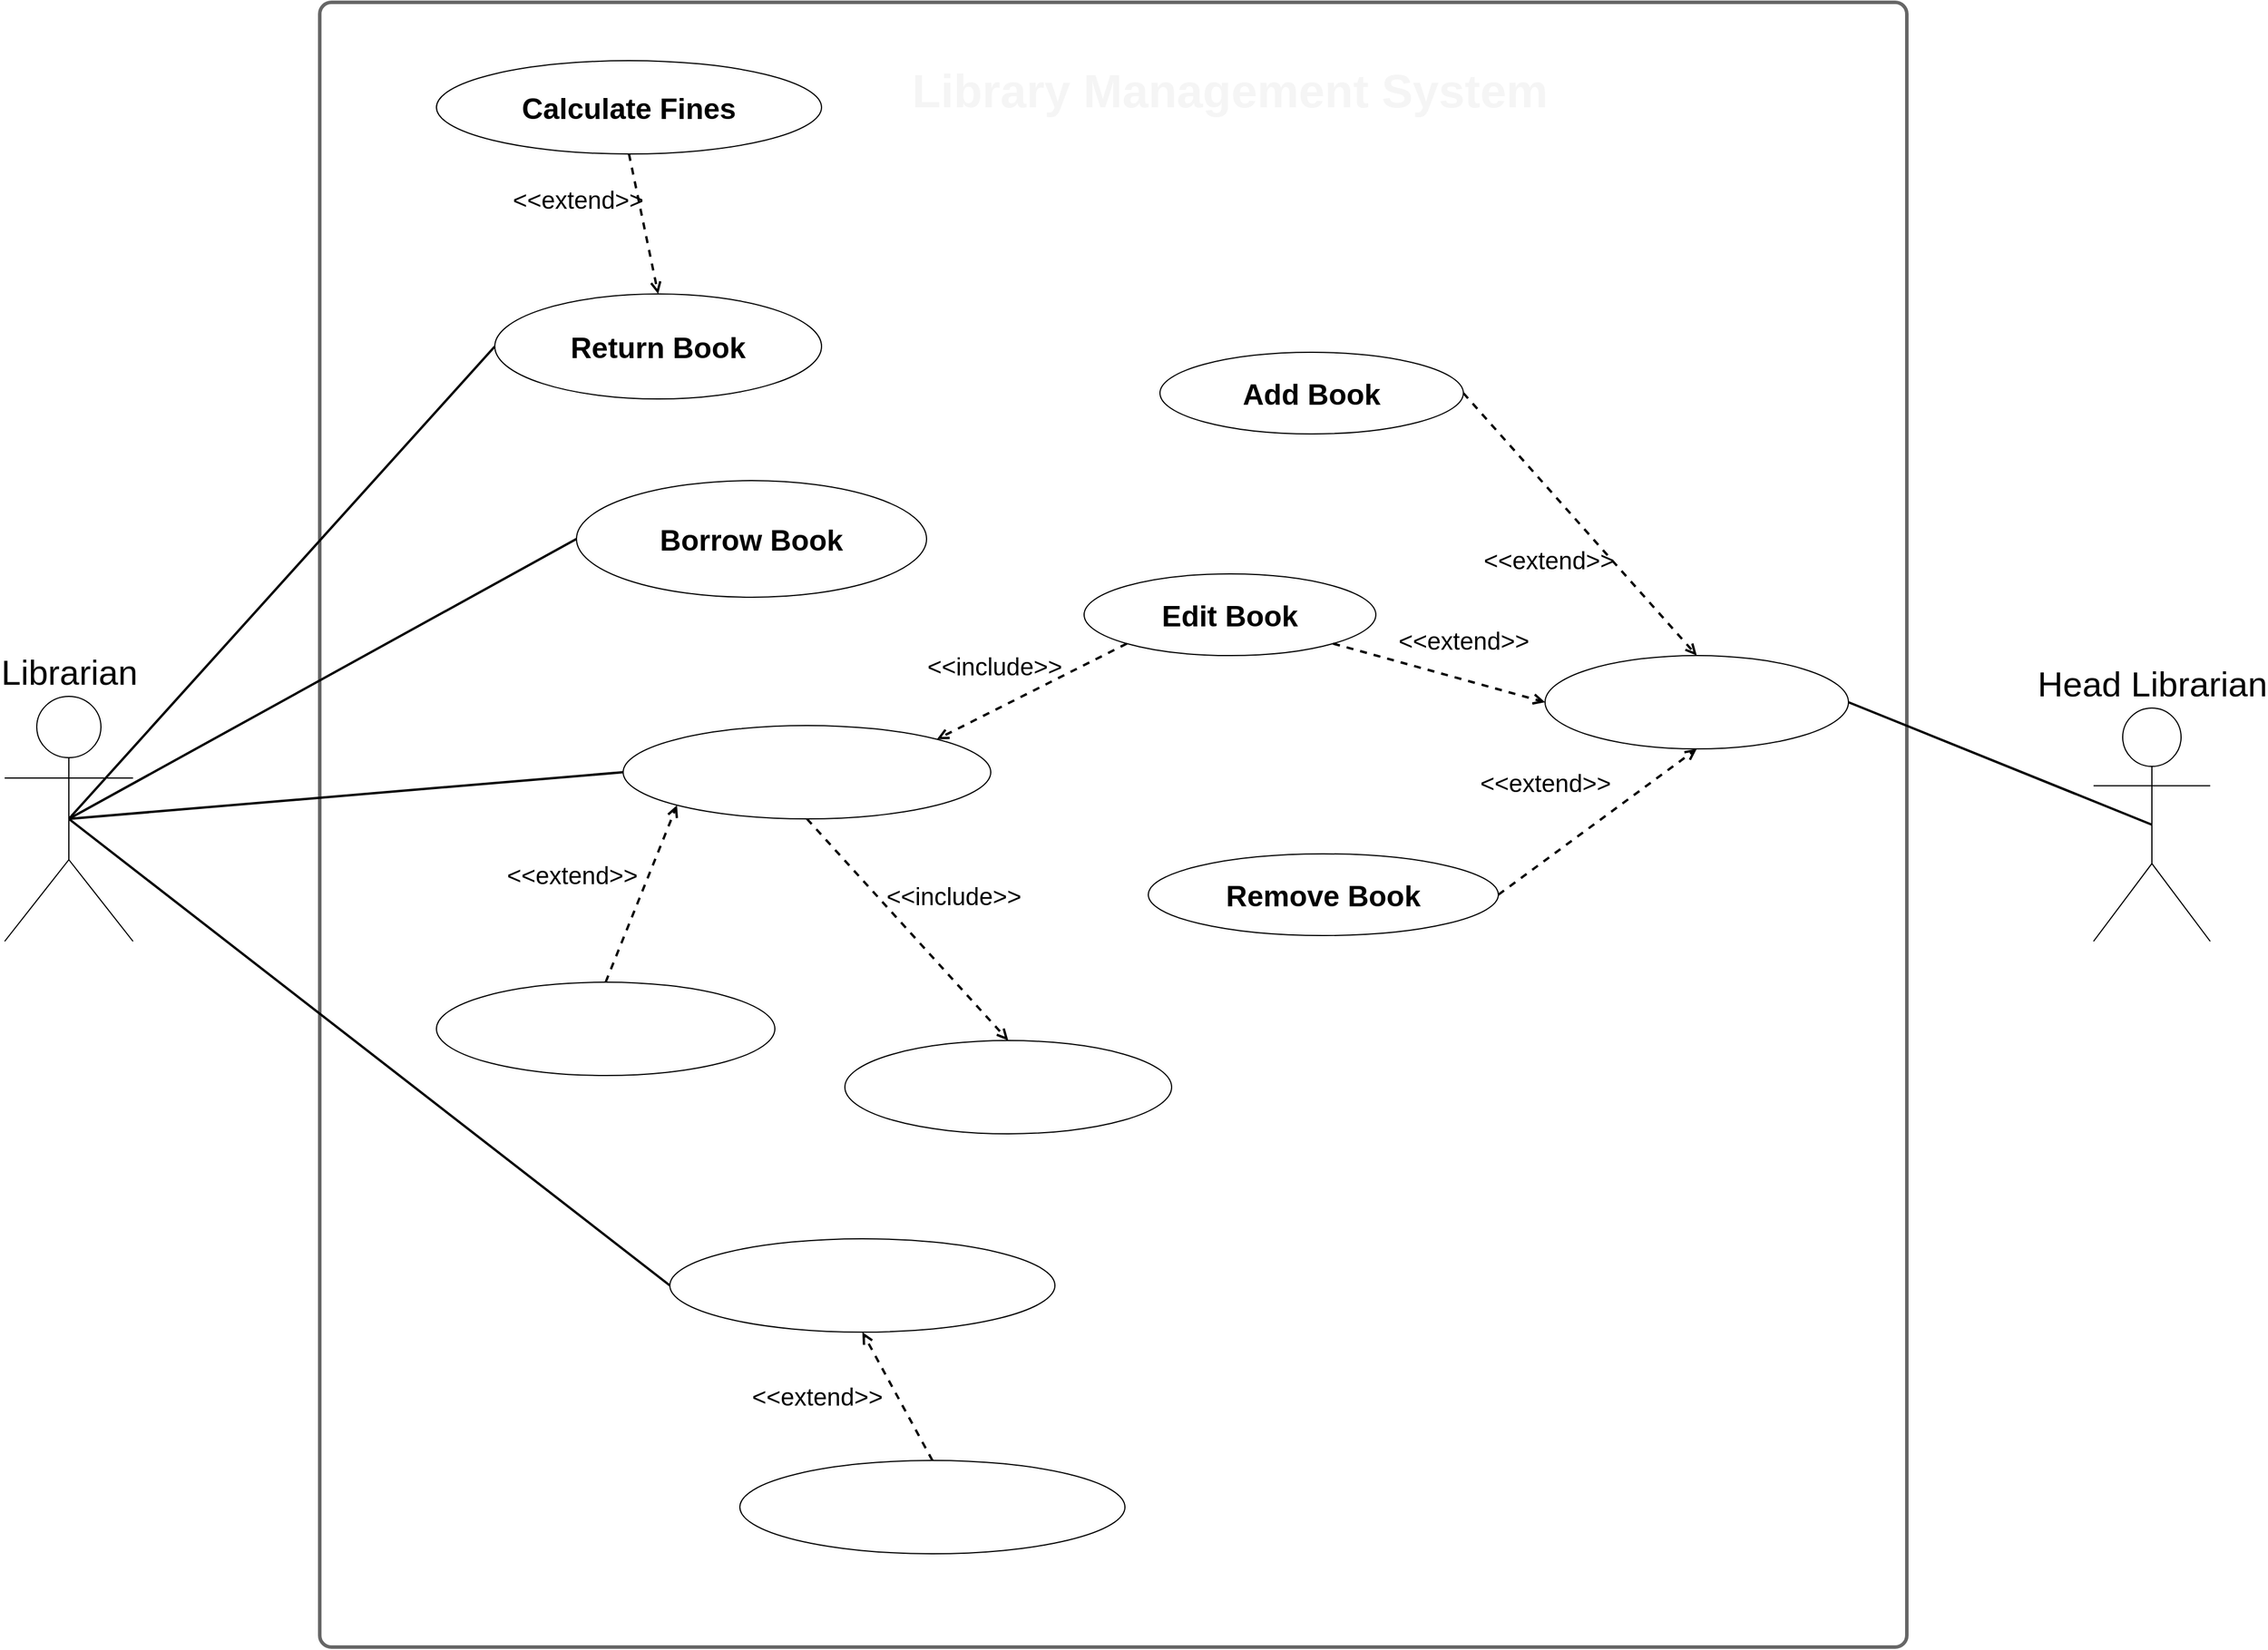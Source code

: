 <mxfile>
    <diagram id="YpAD6TKje53Sr4CiJCvB" name="Page-1">
        <mxGraphModel dx="1280" dy="1018" grid="1" gridSize="10" guides="1" tooltips="1" connect="1" arrows="1" fold="1" page="1" pageScale="1" pageWidth="5000" pageHeight="5000" background="none" math="0" shadow="0">
            <root>
                <mxCell id="0"/>
                <mxCell id="1" parent="0"/>
                <mxCell id="2" value="&lt;font style=&quot;font-size: 30px;&quot;&gt;Librarian&lt;/font&gt;" style="shape=umlActor;verticalLabelPosition=top;verticalAlign=bottom;html=1;fontSize=17;labelPosition=center;align=center;" parent="1" vertex="1">
                    <mxGeometry x="1840" y="2005" width="110" height="210" as="geometry"/>
                </mxCell>
                <mxCell id="4" value="&lt;font style=&quot;font-size: 30px;&quot;&gt;Head Librarian&lt;/font&gt;" style="shape=umlActor;verticalLabelPosition=top;verticalAlign=bottom;html=1;fontSize=15;labelPosition=center;align=center;" parent="1" vertex="1">
                    <mxGeometry x="3630" y="2015" width="100" height="200" as="geometry"/>
                </mxCell>
                <object placeholders="1" c4Name="Library Management System" label="&lt;font style=&quot;font-size: 16px&quot;&gt;&lt;b&gt;&lt;div style=&quot;text-align: left&quot;&gt;%c4Name%&lt;/div&gt;&lt;/b&gt;&lt;/font&gt;&lt;div style=&quot;text-align: left&quot;&gt;[%c4Application%]&lt;/div&gt;" id="5">
                    <mxCell style="rounded=1;fontSize=11;whiteSpace=wrap;html=1;arcSize=20;fillColor=none;strokeColor=#666666;fontColor=#F5F5F5;labelBackgroundColor=none;align=center;verticalAlign=bottom;labelBorderColor=none;spacingTop=0;spacing=10;metaEdit=1;rotatable=0;perimeter=rectanglePerimeter;labelPadding=0;allowArrows=0;connectable=0;expand=0;recursiveResize=0;editable=1;pointerEvents=0;absoluteArcSize=1;points=[[0.25,0,0],[0.5,0,0],[0.75,0,0],[1,0.25,0],[1,0.5,0],[1,0.75,0],[0.75,1,0],[0.5,1,0],[0.25,1,0],[0,0.75,0],[0,0.5,0],[0,0.25,0]];strokeWidth=3;labelPosition=center;verticalLabelPosition=top;spacingBottom=-54;textOpacity=0;" parent="1" vertex="1">
                        <mxGeometry x="2110" y="1410" width="1360" height="1410" as="geometry"/>
                    </mxCell>
                </object>
                <mxCell id="6" value="Library Management System" style="text;strokeColor=none;align=center;fillColor=none;html=1;verticalAlign=middle;whiteSpace=wrap;rounded=0;strokeWidth=3;fontColor=#F5F5F5;fontSize=40;fontStyle=1" parent="1" vertex="1">
                    <mxGeometry x="2570" y="1430" width="640" height="110" as="geometry"/>
                </mxCell>
                <mxCell id="9" value="Add Book" style="ellipse;whiteSpace=wrap;html=1;fontStyle=1;fontSize=25;" parent="1" vertex="1">
                    <mxGeometry x="2830" y="1710" width="260" height="70" as="geometry"/>
                </mxCell>
                <mxCell id="10" value="Edit Book" style="ellipse;whiteSpace=wrap;html=1;fontStyle=1;fontSize=25;" parent="1" vertex="1">
                    <mxGeometry x="2765" y="1900" width="250" height="70" as="geometry"/>
                </mxCell>
                <mxCell id="13" value="Remove Book" style="ellipse;whiteSpace=wrap;html=1;fontStyle=1;fontSize=25;" parent="1" vertex="1">
                    <mxGeometry x="2820" y="2140" width="300" height="70" as="geometry"/>
                </mxCell>
                <mxCell id="21" value="&lt;font&gt;View Patron Detail&lt;/font&gt;" style="ellipse;whiteSpace=wrap;html=1;fontStyle=1;fontSize=25;fontColor=#FFFFFF;" parent="1" vertex="1">
                    <mxGeometry x="2410" y="2470" width="330" height="80" as="geometry"/>
                </mxCell>
                <mxCell id="24" value="&lt;font style=&quot;font-size: 25px;&quot;&gt;Browse Catalog&lt;/font&gt;" style="ellipse;whiteSpace=wrap;html=1;fontStyle=1;fontSize=18;fontColor=#FFFFFF;" parent="1" vertex="1">
                    <mxGeometry x="2370" y="2030" width="315" height="80" as="geometry"/>
                </mxCell>
                <mxCell id="27" value="&lt;font&gt;Filter Options&lt;/font&gt;" style="ellipse;whiteSpace=wrap;html=1;fontStyle=1;fontSize=25;fontColor=#FFFFFF;" parent="1" vertex="1">
                    <mxGeometry x="2560" y="2300" width="280" height="80" as="geometry"/>
                </mxCell>
                <mxCell id="30" value="&amp;lt;&amp;lt;include&amp;gt;&amp;gt;" style="html=1;verticalAlign=bottom;labelBackgroundColor=none;endArrow=open;endFill=0;dashed=1;fontSize=21;entryX=0.5;entryY=0;entryDx=0;entryDy=0;exitX=0.5;exitY=1;exitDx=0;exitDy=0;strokeWidth=2;" parent="1" source="24" target="27" edge="1">
                    <mxGeometry x="0.126" y="38" width="160" relative="1" as="geometry">
                        <mxPoint x="1550" y="2420" as="sourcePoint"/>
                        <mxPoint x="1670" y="2420" as="targetPoint"/>
                        <mxPoint as="offset"/>
                    </mxGeometry>
                </mxCell>
                <mxCell id="31" value="Borrow Book" style="ellipse;whiteSpace=wrap;html=1;fontStyle=1;fontSize=25;" parent="1" vertex="1">
                    <mxGeometry x="2330" y="1820" width="300" height="100" as="geometry"/>
                </mxCell>
                <mxCell id="32" value="Return Book" style="ellipse;whiteSpace=wrap;html=1;fontStyle=1;fontSize=25;" parent="1" vertex="1">
                    <mxGeometry x="2260" y="1660" width="280" height="90" as="geometry"/>
                </mxCell>
                <mxCell id="39" value="Calculate Fines" style="ellipse;whiteSpace=wrap;html=1;fontStyle=1;fontSize=25;" parent="1" vertex="1">
                    <mxGeometry x="2210" y="1460" width="330" height="80" as="geometry"/>
                </mxCell>
                <mxCell id="53" value="" style="endArrow=none;startArrow=none;endFill=0;startFill=0;endSize=8;html=1;verticalAlign=bottom;labelBackgroundColor=none;strokeWidth=2;fontSize=14;exitX=0.5;exitY=0.5;exitDx=0;exitDy=0;exitPerimeter=0;entryX=0;entryY=0.5;entryDx=0;entryDy=0;" parent="1" source="2" target="32" edge="1">
                    <mxGeometry width="160" relative="1" as="geometry">
                        <mxPoint x="1225" y="1860" as="sourcePoint"/>
                        <mxPoint x="1670" y="1645" as="targetPoint"/>
                    </mxGeometry>
                </mxCell>
                <mxCell id="54" value="" style="endArrow=none;startArrow=none;endFill=0;startFill=0;endSize=8;html=1;verticalAlign=bottom;labelBackgroundColor=none;strokeWidth=2;fontSize=14;exitX=0.5;exitY=0.5;exitDx=0;exitDy=0;exitPerimeter=0;entryX=0;entryY=0.5;entryDx=0;entryDy=0;" parent="1" source="2" target="31" edge="1">
                    <mxGeometry width="160" relative="1" as="geometry">
                        <mxPoint x="1235" y="1870" as="sourcePoint"/>
                        <mxPoint x="1680" y="1655" as="targetPoint"/>
                        <Array as="points"/>
                    </mxGeometry>
                </mxCell>
                <mxCell id="57" value="" style="endArrow=none;startArrow=none;endFill=0;startFill=0;endSize=8;html=1;verticalAlign=bottom;labelBackgroundColor=none;strokeWidth=2;fontSize=14;exitX=0.5;exitY=0.5;exitDx=0;exitDy=0;exitPerimeter=0;entryX=0;entryY=0.5;entryDx=0;entryDy=0;" parent="1" source="2" target="21" edge="1">
                    <mxGeometry width="160" relative="1" as="geometry">
                        <mxPoint x="1215" y="1850" as="sourcePoint"/>
                        <mxPoint x="1530" y="2360" as="targetPoint"/>
                    </mxGeometry>
                </mxCell>
                <mxCell id="58" value="" style="endArrow=none;startArrow=none;endFill=0;startFill=0;endSize=8;html=1;verticalAlign=bottom;labelBackgroundColor=none;strokeWidth=2;fontSize=14;exitX=0.5;exitY=0.5;exitDx=0;exitDy=0;exitPerimeter=0;entryX=0;entryY=0.5;entryDx=0;entryDy=0;" parent="1" source="2" target="24" edge="1">
                    <mxGeometry width="160" relative="1" as="geometry">
                        <mxPoint x="1225" y="1860" as="sourcePoint"/>
                        <mxPoint x="1540" y="2310" as="targetPoint"/>
                    </mxGeometry>
                </mxCell>
                <mxCell id="60" value="" style="endArrow=none;startArrow=none;endFill=0;startFill=0;endSize=8;html=1;verticalAlign=bottom;labelBackgroundColor=none;strokeWidth=2;fontSize=14;exitX=1;exitY=0.5;exitDx=0;exitDy=0;entryX=0.5;entryY=0.5;entryDx=0;entryDy=0;entryPerimeter=0;" parent="1" source="71" target="4" edge="1">
                    <mxGeometry width="160" relative="1" as="geometry">
                        <mxPoint x="1245" y="1880" as="sourcePoint"/>
                        <mxPoint x="1560" y="2330" as="targetPoint"/>
                    </mxGeometry>
                </mxCell>
                <mxCell id="71" value="Manage Catalog" style="ellipse;whiteSpace=wrap;html=1;fontStyle=1;fontSize=25;fontColor=#FFFFFF;" parent="1" vertex="1">
                    <mxGeometry x="3160" y="1970" width="260" height="80" as="geometry"/>
                </mxCell>
                <mxCell id="92" value="&amp;lt;&amp;lt;extend&amp;gt;&amp;gt;" style="html=1;verticalAlign=bottom;labelBackgroundColor=none;endArrow=open;endFill=0;dashed=1;entryX=0.5;entryY=1;entryDx=0;entryDy=0;exitX=1;exitY=0.5;exitDx=0;exitDy=0;strokeWidth=2;fontSize=21;" parent="1" source="13" target="71" edge="1">
                    <mxGeometry x="-0.245" y="41" width="160" relative="1" as="geometry">
                        <mxPoint x="3460" y="1785" as="sourcePoint"/>
                        <mxPoint x="3400" y="1705" as="targetPoint"/>
                        <mxPoint y="-1" as="offset"/>
                    </mxGeometry>
                </mxCell>
                <mxCell id="93" value="&amp;lt;&amp;lt;extend&amp;gt;&amp;gt;" style="html=1;verticalAlign=bottom;labelBackgroundColor=none;endArrow=open;endFill=0;dashed=1;entryX=0;entryY=0.5;entryDx=0;entryDy=0;strokeWidth=2;fontSize=21;exitX=1;exitY=1;exitDx=0;exitDy=0;" parent="1" source="10" target="71" edge="1">
                    <mxGeometry x="0.179" y="18" width="160" relative="1" as="geometry">
                        <mxPoint x="3560" y="1570" as="sourcePoint"/>
                        <mxPoint x="3450" y="1630" as="targetPoint"/>
                        <Array as="points"/>
                        <mxPoint as="offset"/>
                    </mxGeometry>
                </mxCell>
                <mxCell id="94" value="&amp;lt;&amp;lt;extend&amp;gt;&amp;gt;" style="html=1;verticalAlign=bottom;labelBackgroundColor=none;endArrow=open;endFill=0;dashed=1;entryX=0.5;entryY=0;entryDx=0;entryDy=0;strokeWidth=2;fontSize=21;exitX=1;exitY=0.5;exitDx=0;exitDy=0;" parent="1" source="9" target="71" edge="1">
                    <mxGeometry x="0.109" y="-50" width="160" relative="1" as="geometry">
                        <mxPoint x="3400.0" y="1690" as="sourcePoint"/>
                        <mxPoint x="3530.0" y="1690" as="targetPoint"/>
                        <mxPoint x="-1" as="offset"/>
                    </mxGeometry>
                </mxCell>
                <mxCell id="95" value="&amp;lt;&amp;lt;include&amp;gt;&amp;gt;" style="html=1;verticalAlign=bottom;labelBackgroundColor=none;endArrow=open;endFill=0;dashed=1;fontSize=21;entryX=1;entryY=0;entryDx=0;entryDy=0;exitX=0;exitY=1;exitDx=0;exitDy=0;strokeWidth=2;" parent="1" source="10" target="24" edge="1">
                    <mxGeometry x="0.272" y="-20" width="160" relative="1" as="geometry">
                        <mxPoint x="2702.5" y="2100" as="sourcePoint"/>
                        <mxPoint x="2797.5" y="2245" as="targetPoint"/>
                        <mxPoint x="-1" as="offset"/>
                    </mxGeometry>
                </mxCell>
                <mxCell id="96" value="&lt;font&gt;View Book Detail&lt;/font&gt;" style="ellipse;whiteSpace=wrap;html=1;fontStyle=1;fontSize=25;fontColor=#FFFFFF;" parent="1" vertex="1">
                    <mxGeometry x="2210" y="2250" width="290" height="80" as="geometry"/>
                </mxCell>
                <mxCell id="99" value="&amp;lt;&amp;lt;extend&amp;gt;&amp;gt;" style="html=1;verticalAlign=bottom;labelBackgroundColor=none;endArrow=open;endFill=0;dashed=1;entryX=0;entryY=1;entryDx=0;entryDy=0;strokeWidth=2;fontSize=21;exitX=0.5;exitY=0;exitDx=0;exitDy=0;" parent="1" source="96" target="24" edge="1">
                    <mxGeometry x="-0.258" y="57" width="160" relative="1" as="geometry">
                        <mxPoint x="2962.891" y="1972.487" as="sourcePoint"/>
                        <mxPoint x="3170.0" y="2020" as="targetPoint"/>
                        <Array as="points"/>
                        <mxPoint x="1" as="offset"/>
                    </mxGeometry>
                </mxCell>
                <mxCell id="101" value="&amp;lt;&amp;lt;extend&amp;gt;&amp;gt;" style="html=1;verticalAlign=bottom;labelBackgroundColor=none;endArrow=open;endFill=0;dashed=1;strokeWidth=2;fontSize=21;exitX=0.5;exitY=1;exitDx=0;exitDy=0;entryX=0.5;entryY=0;entryDx=0;entryDy=0;" parent="1" source="39" target="32" edge="1">
                    <mxGeometry x="-0.274" y="-54" width="160" relative="1" as="geometry">
                        <mxPoint x="2261.75" y="2808.71" as="sourcePoint"/>
                        <mxPoint x="2920" y="2470" as="targetPoint"/>
                        <Array as="points"/>
                        <mxPoint y="-1" as="offset"/>
                    </mxGeometry>
                </mxCell>
                <mxCell id="102" value="&amp;lt;&amp;lt;extend&amp;gt;&amp;gt;" style="html=1;verticalAlign=bottom;labelBackgroundColor=none;endArrow=open;endFill=0;dashed=1;entryX=0.5;entryY=1;entryDx=0;entryDy=0;strokeWidth=2;fontSize=21;exitX=0.5;exitY=0;exitDx=0;exitDy=0;" parent="1" source="103" target="21" edge="1">
                    <mxGeometry x="0.336" y="67" width="160" relative="1" as="geometry">
                        <mxPoint x="2640" y="2650" as="sourcePoint"/>
                        <mxPoint x="3081.665" y="2509.999" as="targetPoint"/>
                        <Array as="points"/>
                        <mxPoint y="1" as="offset"/>
                    </mxGeometry>
                </mxCell>
                <mxCell id="103" value="&lt;font&gt;View Borrowed Books&lt;/font&gt;" style="ellipse;whiteSpace=wrap;html=1;fontStyle=1;fontSize=25;fontColor=#FFFFFF;" parent="1" vertex="1">
                    <mxGeometry x="2470" y="2660" width="330" height="80" as="geometry"/>
                </mxCell>
            </root>
        </mxGraphModel>
    </diagram>
</mxfile>